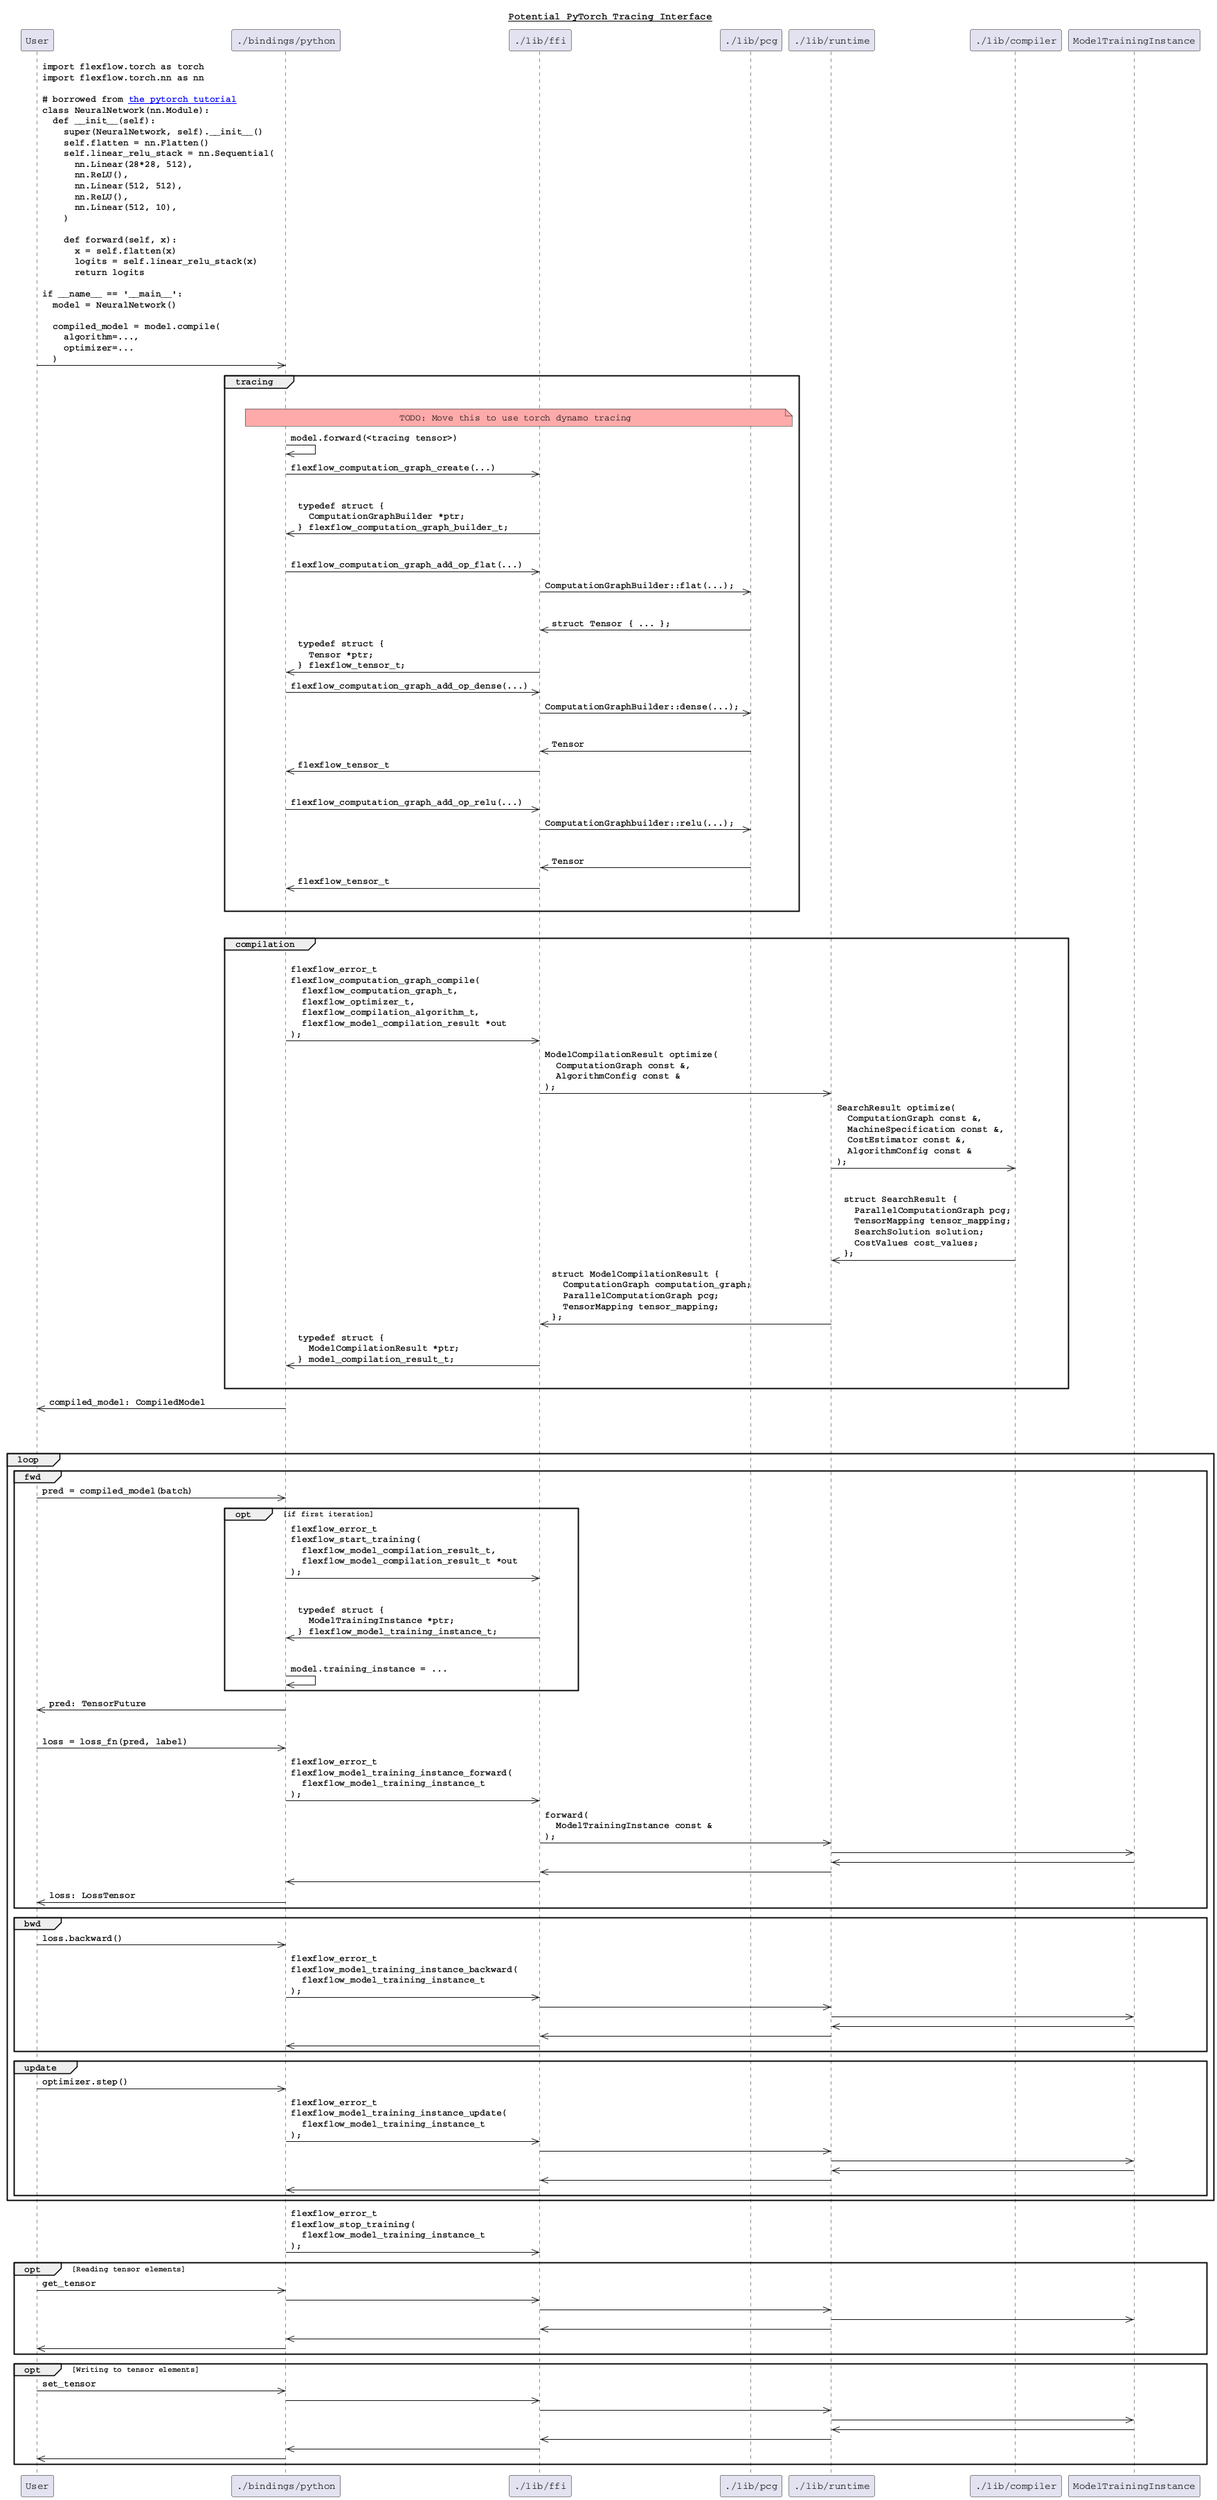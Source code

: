 @startuml pytorch-tracing

title __**Potential PyTorch Tracing Interface**__

skinparam defaultFontName Courier
skinparam defaultFontStyle bold
skinparam arrowFontStyle bold
skinparam responseMessageBelowArrow true
skinparam sequenceMessageAlign left

participant U as "User"
participant P as "./bindings/python"
participant F as "./lib/ffi"
participant G as "./lib/pcg"
participant R as "./lib/runtime"
participant C as "./lib/compiler"
participant I as "ModelTrainingInstance"

U->>P:\
import flexflow.torch as torch\l\
import flexflow.torch.nn as nn\l\
\l\
~# borrowed from [[https://pytorch.org/tutorials/beginner/basics/optimization_tutorial.html the pytorch tutorial]]\l\
class NeuralNetwork(nn.Module):\l\
  def ~__init__(self):\l\
    super(NeuralNetwork, self).~__init__()\l\
    self.flatten = nn.Flatten()\l\
    self.linear_relu_stack = nn.Sequential(\l\
      nn.Linear(28*28, 512),\l\
      nn.ReLU(),\l\
      nn.Linear(512, 512),\l\
      nn.ReLU(),\l\
      nn.Linear(512, 10),\l\
    )\l\
    \l\
    def forward(self, x):\l\
      x = self.flatten(x)\l\
      logits = self.linear_relu_stack(x)\l\
      return logits\l\
\l\
if ~__name~__ == '~__main__':\l\
  model = NeuralNetwork()\l\
  \l\
  compiled_model = model.compile(\l\
    algorithm=...,\l\
    optimizer=...\l\
  )

group tracing

  |||

  note over P, G #FFAAAA
    TODO: Move this to use torch dynamo tracing
  end note

  P->>P:\
  model.forward(<tracing tensor>)

  P->>F: flexflow_computation_graph_create(...)

	|||

  F->>P:\
typedef struct {\l\
  ComputationGraphBuilder *ptr;\l\
} flexflow_computation_graph_builder_t;

	|||

  P->>F: flexflow_computation_graph_add_op_flat(...)

  F->>G:\
ComputationGraphBuilder::flat(...);

	|||

  G->>F:\
struct Tensor { ... };

  F->>P:\
typedef struct {\l\
  Tensor *ptr;\l\
} flexflow_tensor_t;


  P->>F: flexflow_computation_graph_add_op_dense(...)

	F->>G:\
ComputationGraphBuilder::dense(...);

	|||

	G->>F: Tensor

	F->>P: flexflow_tensor_t

	|||

	P->>F: flexflow_computation_graph_add_op_relu(...)

	F->>G:\
ComputationGraphbuilder::relu(...);

	|||

	G->>F: Tensor

	F->>P: flexflow_tensor_t

	|||

end

|||

group compilation

P->>F:\l\
flexflow_error_t\l\
flexflow_computation_graph_compile(\l\
  flexflow_computation_graph_t,\l\
  flexflow_optimizer_t,\l\
  flexflow_compilation_algorithm_t,\l\
  flexflow_model_compilation_result *out\l\
);

F->>R:\
ModelCompilationResult optimize(\l\
  ComputationGraph const &,\l\
  AlgorithmConfig const &\l\
);

R->>C:\
SearchResult optimize(\l\
  ComputationGraph const &,\l\
  MachineSpecification const &,\l\
  CostEstimator const &,\l\
  AlgorithmConfig const &\l\
);

|||

C->>R:\
struct SearchResult {\l\
  ParallelComputationGraph pcg;\l\
  TensorMapping tensor_mapping;\l\
  SearchSolution solution;\l\
  CostValues cost_values;\l\
};

R->>F:\
struct ModelCompilationResult {\l\
  ComputationGraph computation_graph;\l\
  ParallelComputationGraph pcg;\l\
  TensorMapping tensor_mapping;\l\
};

F->>P:\
typedef struct {\l\
  ModelCompilationResult *ptr;\l\
} model_compilation_result_t;

|||

end

P->>U: compiled_model: CompiledModel


|||
|||

loop 

  group fwd

    U->>P:\
pred = compiled_model(batch)

    opt if first iteration
      P->>F:\
flexflow_error_t\l\
flexflow_start_training(\l\
  flexflow_model_compilation_result_t,\l\
  flexflow_model_compilation_result_t *out\l\
);

      |||

      F->>P:\
typedef struct {\l\
  ModelTrainingInstance *ptr;\l\
} flexflow_model_training_instance_t;

      |||

      P->>P: model.training_instance = ...
    end

    P->>U:\
pred: TensorFuture

    |||

    U->>P:\
loss = loss_fn(pred, label)

    P->>F:\
flexflow_error_t\l\
flexflow_model_training_instance_forward(\l\
  flexflow_model_training_instance_t\l\
);

    F->>R:\
forward(\l\
  ModelTrainingInstance const &\l\
);

    R->>I:

    I->>R:

    R->>F:

    F->>P:

    P->>U:\
loss: LossTensor

  end

  group bwd

  U->>P:\
loss.backward()

  P->>F:\
flexflow_error_t\l\
flexflow_model_training_instance_backward(\l\
  flexflow_model_training_instance_t\l\
);

  F->>R:\

  R->>I:

  I->>R:

  R->>F:

  F->>P:

  end

  group update

  U->>P:\
optimizer.step()

  P->>F:\
flexflow_error_t\l\
flexflow_model_training_instance_update(\l\
  flexflow_model_training_instance_t\l\
);

  F->>R:

  R->>I:

  I->>R:

  R->>F:

  F->>P:

  end
end

P->>F:\
flexflow_error_t\l\
flexflow_stop_training(\l\
  flexflow_model_training_instance_t\l\
);


opt Reading tensor elements
    U->>P: get_tensor
    P->>F:
    F->>R:
    R->>I:
    R->>F:
    F->>P:
    P->>U:
end
opt Writing to tensor elements
    U->>P: set_tensor
    P->>F:
    F->>R: 
    R->>I:
    I->>R:
    R->>F:
    F->>P:
    P->>U:
end

@enduml

